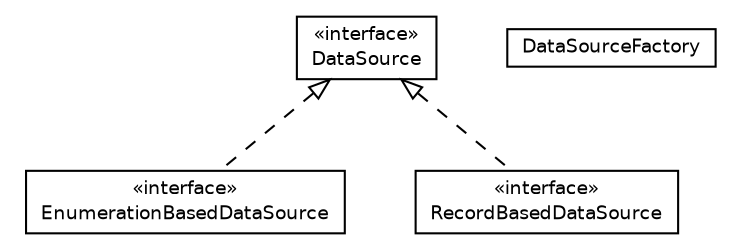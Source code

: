 #!/usr/local/bin/dot
#
# Class diagram 
# Generated by UMLGraph version R5_6 (http://www.umlgraph.org/)
#

digraph G {
	edge [fontname="Helvetica",fontsize=10,labelfontname="Helvetica",labelfontsize=10];
	node [fontname="Helvetica",fontsize=10,shape=plaintext];
	nodesep=0.25;
	ranksep=0.5;
	// net.ljcomputing.randy.data.EnumerationBasedDataSource
	c0 [label=<<table title="net.ljcomputing.randy.data.EnumerationBasedDataSource" border="0" cellborder="1" cellspacing="0" cellpadding="2" port="p" href="./EnumerationBasedDataSource.html">
		<tr><td><table border="0" cellspacing="0" cellpadding="1">
<tr><td align="center" balign="center"> &#171;interface&#187; </td></tr>
<tr><td align="center" balign="center"> EnumerationBasedDataSource </td></tr>
		</table></td></tr>
		</table>>, URL="./EnumerationBasedDataSource.html", fontname="Helvetica", fontcolor="black", fontsize=9.0];
	// net.ljcomputing.randy.data.RecordBasedDataSource
	c1 [label=<<table title="net.ljcomputing.randy.data.RecordBasedDataSource" border="0" cellborder="1" cellspacing="0" cellpadding="2" port="p" href="./RecordBasedDataSource.html">
		<tr><td><table border="0" cellspacing="0" cellpadding="1">
<tr><td align="center" balign="center"> &#171;interface&#187; </td></tr>
<tr><td align="center" balign="center"> RecordBasedDataSource </td></tr>
		</table></td></tr>
		</table>>, URL="./RecordBasedDataSource.html", fontname="Helvetica", fontcolor="black", fontsize=9.0];
	// net.ljcomputing.randy.data.DataSource
	c2 [label=<<table title="net.ljcomputing.randy.data.DataSource" border="0" cellborder="1" cellspacing="0" cellpadding="2" port="p" href="./DataSource.html">
		<tr><td><table border="0" cellspacing="0" cellpadding="1">
<tr><td align="center" balign="center"> &#171;interface&#187; </td></tr>
<tr><td align="center" balign="center"> DataSource </td></tr>
		</table></td></tr>
		</table>>, URL="./DataSource.html", fontname="Helvetica", fontcolor="black", fontsize=9.0];
	// net.ljcomputing.randy.data.DataSourceFactory
	c3 [label=<<table title="net.ljcomputing.randy.data.DataSourceFactory" border="0" cellborder="1" cellspacing="0" cellpadding="2" port="p" href="./DataSourceFactory.html">
		<tr><td><table border="0" cellspacing="0" cellpadding="1">
<tr><td align="center" balign="center"> DataSourceFactory </td></tr>
		</table></td></tr>
		</table>>, URL="./DataSourceFactory.html", fontname="Helvetica", fontcolor="black", fontsize=9.0];
	//net.ljcomputing.randy.data.EnumerationBasedDataSource implements net.ljcomputing.randy.data.DataSource
	c2:p -> c0:p [dir=back,arrowtail=empty,style=dashed];
	//net.ljcomputing.randy.data.RecordBasedDataSource implements net.ljcomputing.randy.data.DataSource
	c2:p -> c1:p [dir=back,arrowtail=empty,style=dashed];
}

